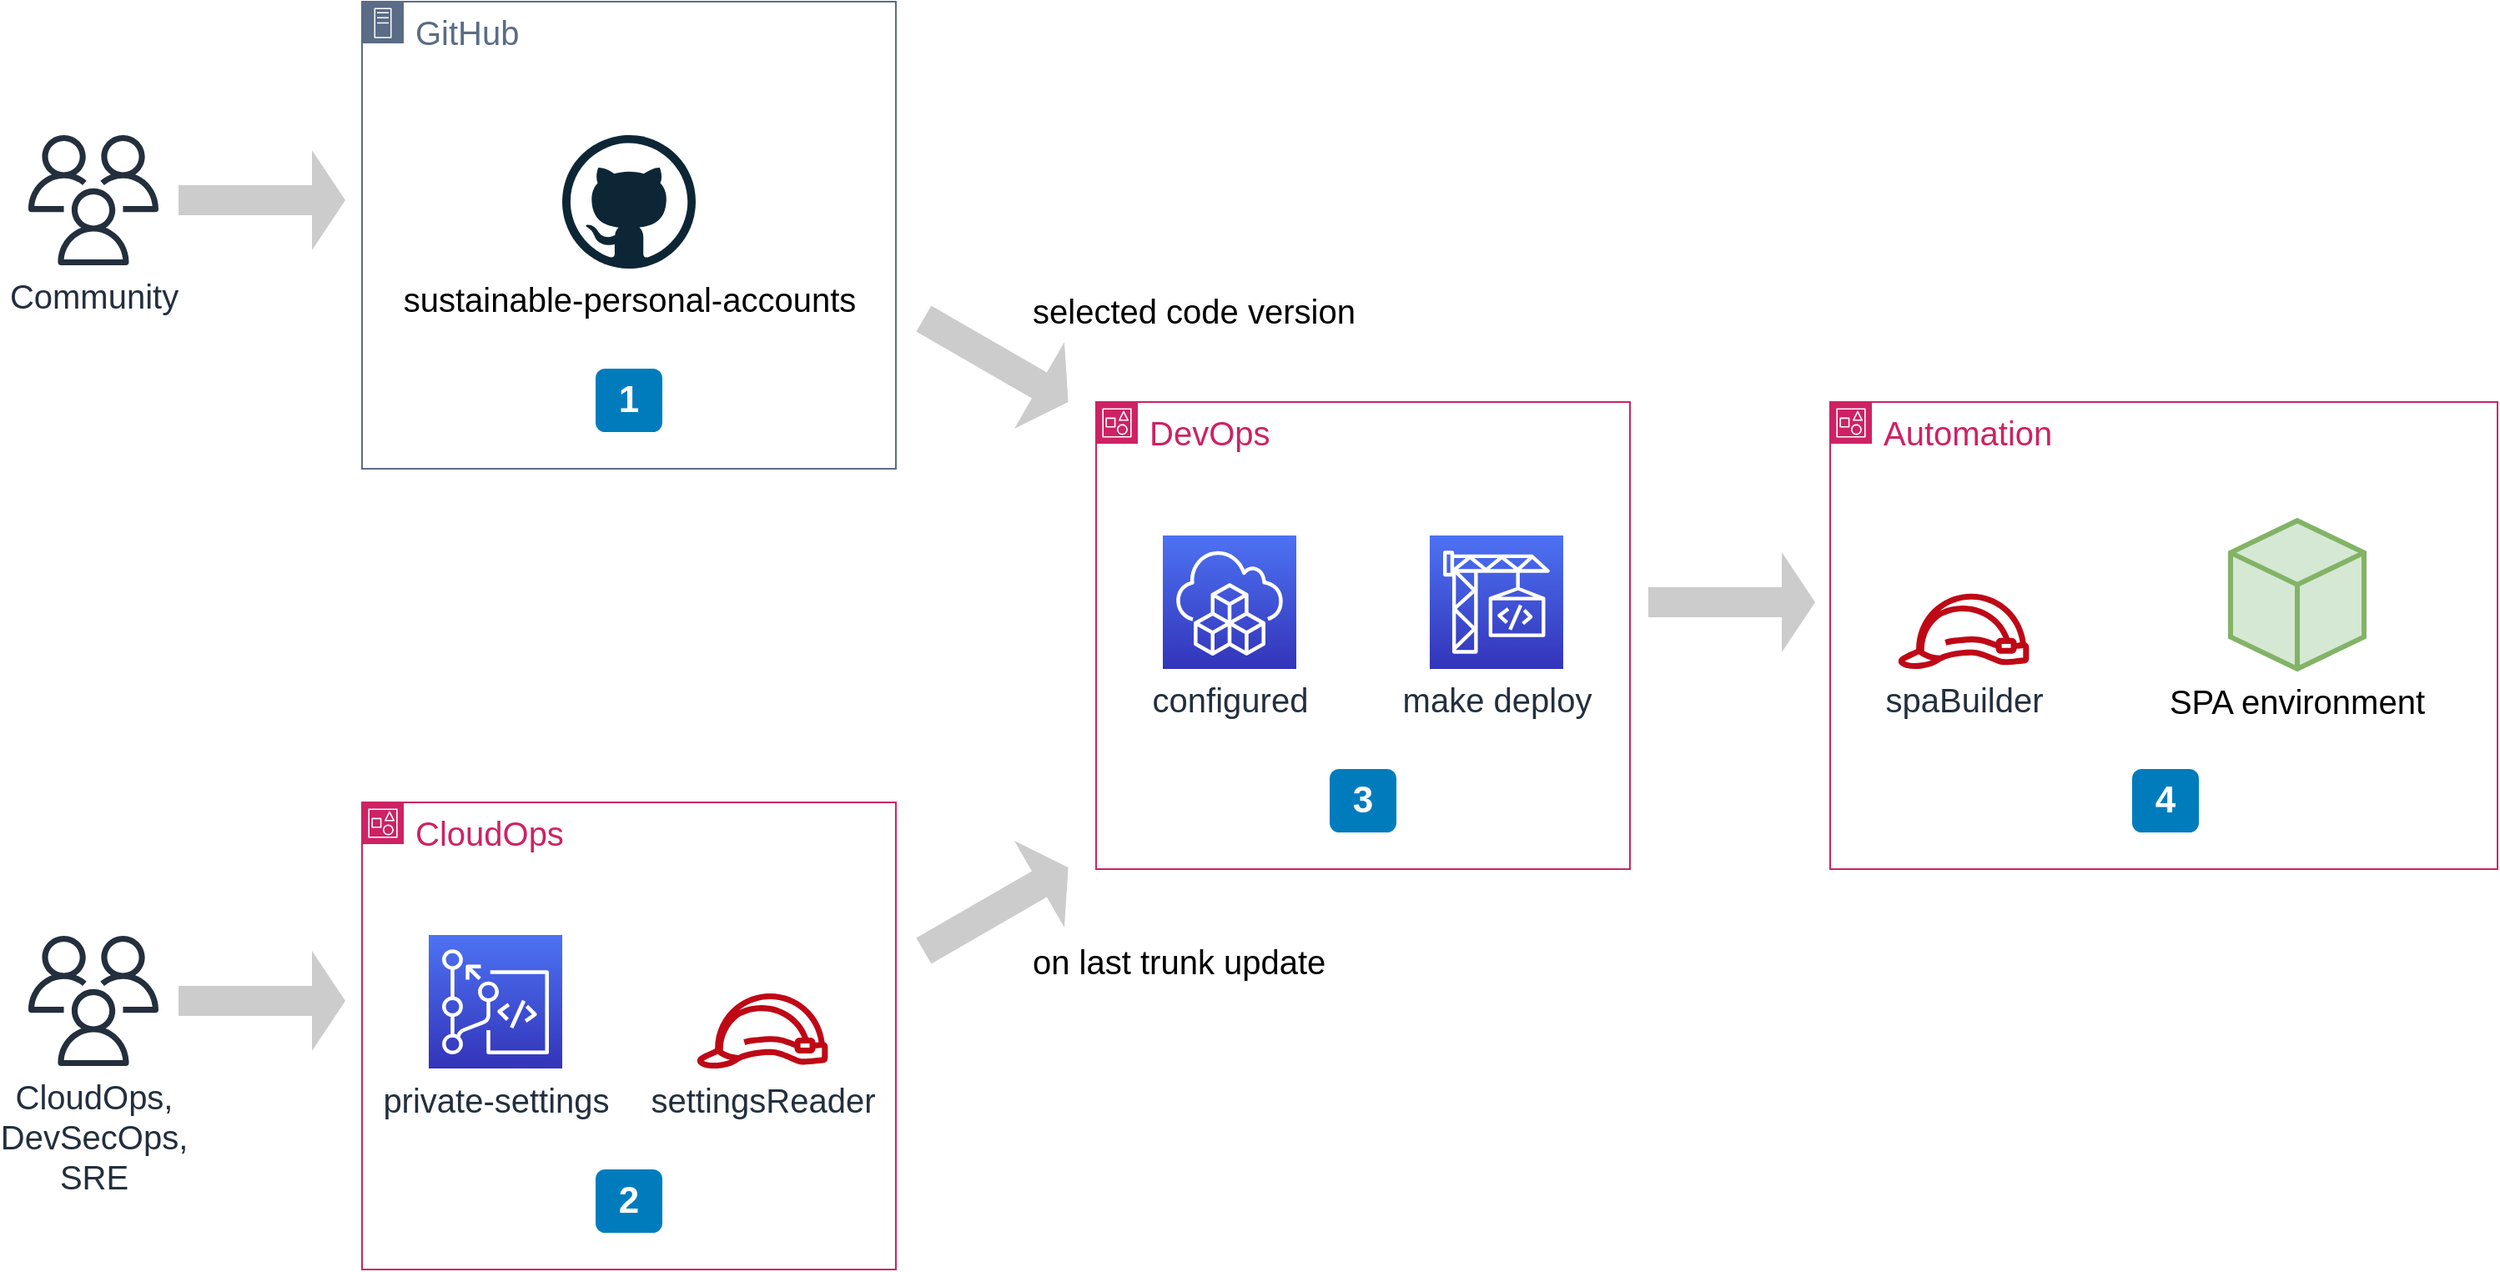 <mxfile version="21.6.8" type="device">
  <diagram id="Ht1M8jgEwFfnCIfOTk4-" name="Page-1">
    <mxGraphModel dx="1266" dy="1643" grid="1" gridSize="10" guides="1" tooltips="1" connect="1" arrows="1" fold="1" page="1" pageScale="1" pageWidth="1600" pageHeight="900" math="0" shadow="0">
      <root>
        <mxCell id="0" />
        <mxCell id="1" parent="0" />
        <mxCell id="EtOflDmT-dvJbsB-n2yZ-1" value="&lt;font style=&quot;font-size: 20px;&quot;&gt;CloudOps&lt;/font&gt;" style="points=[[0,0],[0.25,0],[0.5,0],[0.75,0],[1,0],[1,0.25],[1,0.5],[1,0.75],[1,1],[0.75,1],[0.5,1],[0.25,1],[0,1],[0,0.75],[0,0.5],[0,0.25]];outlineConnect=0;gradientColor=none;html=1;whiteSpace=wrap;fontSize=12;fontStyle=0;container=1;pointerEvents=0;collapsible=0;recursiveResize=0;shape=mxgraph.aws4.group;grIcon=mxgraph.aws4.group_account;strokeColor=#CD2264;fillColor=none;verticalAlign=top;align=left;spacingLeft=30;fontColor=#CD2264;dashed=0;" parent="1" vertex="1">
          <mxGeometry x="280" y="-360" width="320" height="280" as="geometry" />
        </mxCell>
        <mxCell id="EtOflDmT-dvJbsB-n2yZ-6" value="&lt;font style=&quot;font-size: 20px;&quot;&gt;private-settings&lt;/font&gt;" style="sketch=0;points=[[0,0,0],[0.25,0,0],[0.5,0,0],[0.75,0,0],[1,0,0],[0,1,0],[0.25,1,0],[0.5,1,0],[0.75,1,0],[1,1,0],[0,0.25,0],[0,0.5,0],[0,0.75,0],[1,0.25,0],[1,0.5,0],[1,0.75,0]];outlineConnect=0;fontColor=#232F3E;gradientColor=#4D72F3;gradientDirection=north;fillColor=#3334B9;strokeColor=#ffffff;dashed=0;verticalLabelPosition=bottom;verticalAlign=top;align=center;html=1;fontSize=12;fontStyle=0;aspect=fixed;shape=mxgraph.aws4.resourceIcon;resIcon=mxgraph.aws4.codecommit;" parent="EtOflDmT-dvJbsB-n2yZ-1" vertex="1">
          <mxGeometry x="40" y="79.56" width="80" height="80" as="geometry" />
        </mxCell>
        <mxCell id="EtOflDmT-dvJbsB-n2yZ-26" value="2" style="rounded=1;whiteSpace=wrap;html=1;fillColor=#007CBD;strokeColor=none;fontColor=#FFFFFF;fontStyle=1;fontSize=22;" parent="EtOflDmT-dvJbsB-n2yZ-1" vertex="1">
          <mxGeometry x="140" y="220" width="40" height="38" as="geometry" />
        </mxCell>
        <mxCell id="KSef2pX8y4lGC91BxOTT-1" value="&lt;font style=&quot;font-size: 20px;&quot;&gt;settingsReader&lt;/font&gt;" style="sketch=0;outlineConnect=0;fontColor=#232F3E;gradientColor=none;fillColor=#BF0816;strokeColor=none;dashed=0;verticalLabelPosition=bottom;verticalAlign=top;align=center;html=1;fontSize=12;fontStyle=0;aspect=fixed;pointerEvents=1;shape=mxgraph.aws4.role;" parent="EtOflDmT-dvJbsB-n2yZ-1" vertex="1">
          <mxGeometry x="200" y="114.44" width="80" height="45.12" as="geometry" />
        </mxCell>
        <mxCell id="EtOflDmT-dvJbsB-n2yZ-2" value="&lt;font style=&quot;font-size: 20px;&quot;&gt;GitHub&lt;/font&gt;" style="points=[[0,0],[0.25,0],[0.5,0],[0.75,0],[1,0],[1,0.25],[1,0.5],[1,0.75],[1,1],[0.75,1],[0.5,1],[0.25,1],[0,1],[0,0.75],[0,0.5],[0,0.25]];outlineConnect=0;gradientColor=none;html=1;whiteSpace=wrap;fontSize=12;fontStyle=0;container=1;pointerEvents=0;collapsible=0;recursiveResize=0;shape=mxgraph.aws4.group;grIcon=mxgraph.aws4.group_on_premise;strokeColor=#5A6C86;fillColor=none;verticalAlign=top;align=left;spacingLeft=30;fontColor=#5A6C86;dashed=0;" parent="1" vertex="1">
          <mxGeometry x="280" y="-840" width="320" height="280" as="geometry" />
        </mxCell>
        <mxCell id="EtOflDmT-dvJbsB-n2yZ-3" value="&lt;font style=&quot;font-size: 20px;&quot;&gt;sustainable-personal-accounts&lt;/font&gt;" style="dashed=0;outlineConnect=0;html=1;align=center;labelPosition=center;verticalLabelPosition=bottom;verticalAlign=top;shape=mxgraph.weblogos.github" parent="EtOflDmT-dvJbsB-n2yZ-2" vertex="1">
          <mxGeometry x="120" y="80" width="80" height="80" as="geometry" />
        </mxCell>
        <mxCell id="EtOflDmT-dvJbsB-n2yZ-25" value="1" style="rounded=1;whiteSpace=wrap;html=1;fillColor=#007CBD;strokeColor=none;fontColor=#FFFFFF;fontStyle=1;fontSize=22;" parent="EtOflDmT-dvJbsB-n2yZ-2" vertex="1">
          <mxGeometry x="140" y="220" width="40" height="38" as="geometry" />
        </mxCell>
        <mxCell id="EtOflDmT-dvJbsB-n2yZ-4" value="&lt;font style=&quot;font-size: 20px;&quot;&gt;DevOps&lt;/font&gt;" style="points=[[0,0],[0.25,0],[0.5,0],[0.75,0],[1,0],[1,0.25],[1,0.5],[1,0.75],[1,1],[0.75,1],[0.5,1],[0.25,1],[0,1],[0,0.75],[0,0.5],[0,0.25]];outlineConnect=0;gradientColor=none;html=1;whiteSpace=wrap;fontSize=12;fontStyle=0;container=1;pointerEvents=0;collapsible=0;recursiveResize=0;shape=mxgraph.aws4.group;grIcon=mxgraph.aws4.group_account;strokeColor=#CD2264;fillColor=none;verticalAlign=top;align=left;spacingLeft=30;fontColor=#CD2264;dashed=0;" parent="1" vertex="1">
          <mxGeometry x="720" y="-600" width="320" height="280" as="geometry" />
        </mxCell>
        <mxCell id="EtOflDmT-dvJbsB-n2yZ-17" value="&lt;font style=&quot;font-size: 20px;&quot;&gt;configured&lt;/font&gt;" style="sketch=0;points=[[0,0,0],[0.25,0,0],[0.5,0,0],[0.75,0,0],[1,0,0],[0,1,0],[0.25,1,0],[0.5,1,0],[0.75,1,0],[1,1,0],[0,0.25,0],[0,0.5,0],[0,0.75,0],[1,0.25,0],[1,0.5,0],[1,0.75,0]];outlineConnect=0;fontColor=#232F3E;gradientColor=#4D72F3;gradientDirection=north;fillColor=#3334B9;strokeColor=#ffffff;dashed=0;verticalLabelPosition=bottom;verticalAlign=top;align=center;html=1;fontSize=12;fontStyle=0;aspect=fixed;shape=mxgraph.aws4.resourceIcon;resIcon=mxgraph.aws4.cloud_development_kit;" parent="EtOflDmT-dvJbsB-n2yZ-4" vertex="1">
          <mxGeometry x="40" y="80" width="80" height="80" as="geometry" />
        </mxCell>
        <mxCell id="EtOflDmT-dvJbsB-n2yZ-7" value="&lt;font style=&quot;font-size: 20px;&quot;&gt;make deploy&lt;/font&gt;" style="sketch=0;points=[[0,0,0],[0.25,0,0],[0.5,0,0],[0.75,0,0],[1,0,0],[0,1,0],[0.25,1,0],[0.5,1,0],[0.75,1,0],[1,1,0],[0,0.25,0],[0,0.5,0],[0,0.75,0],[1,0.25,0],[1,0.5,0],[1,0.75,0]];outlineConnect=0;fontColor=#232F3E;gradientColor=#4D72F3;gradientDirection=north;fillColor=#3334B9;strokeColor=#ffffff;dashed=0;verticalLabelPosition=bottom;verticalAlign=top;align=center;html=1;fontSize=12;fontStyle=0;aspect=fixed;shape=mxgraph.aws4.resourceIcon;resIcon=mxgraph.aws4.codebuild;" parent="EtOflDmT-dvJbsB-n2yZ-4" vertex="1">
          <mxGeometry x="200" y="80" width="80" height="80" as="geometry" />
        </mxCell>
        <mxCell id="EtOflDmT-dvJbsB-n2yZ-27" value="3" style="rounded=1;whiteSpace=wrap;html=1;fillColor=#007CBD;strokeColor=none;fontColor=#FFFFFF;fontStyle=1;fontSize=22;" parent="EtOflDmT-dvJbsB-n2yZ-4" vertex="1">
          <mxGeometry x="140" y="220" width="40" height="38" as="geometry" />
        </mxCell>
        <mxCell id="EtOflDmT-dvJbsB-n2yZ-8" value="&lt;font style=&quot;font-size: 20px;&quot;&gt;Automation&lt;/font&gt;" style="points=[[0,0],[0.25,0],[0.5,0],[0.75,0],[1,0],[1,0.25],[1,0.5],[1,0.75],[1,1],[0.75,1],[0.5,1],[0.25,1],[0,1],[0,0.75],[0,0.5],[0,0.25]];outlineConnect=0;gradientColor=none;html=1;whiteSpace=wrap;fontSize=12;fontStyle=0;container=1;pointerEvents=0;collapsible=0;recursiveResize=0;shape=mxgraph.aws4.group;grIcon=mxgraph.aws4.group_account;strokeColor=#CD2264;fillColor=none;verticalAlign=top;align=left;spacingLeft=30;fontColor=#CD2264;dashed=0;" parent="1" vertex="1">
          <mxGeometry x="1160" y="-600" width="400" height="280" as="geometry" />
        </mxCell>
        <mxCell id="EtOflDmT-dvJbsB-n2yZ-28" value="4" style="rounded=1;whiteSpace=wrap;html=1;fillColor=#007CBD;strokeColor=none;fontColor=#FFFFFF;fontStyle=1;fontSize=22;" parent="EtOflDmT-dvJbsB-n2yZ-8" vertex="1">
          <mxGeometry x="181" y="220" width="40" height="38" as="geometry" />
        </mxCell>
        <mxCell id="KSef2pX8y4lGC91BxOTT-2" value="&lt;span style=&quot;font-size: 20px;&quot;&gt;spaBuilder&lt;/span&gt;" style="sketch=0;outlineConnect=0;fontColor=#232F3E;gradientColor=none;fillColor=#BF0816;strokeColor=none;dashed=0;verticalLabelPosition=bottom;verticalAlign=top;align=center;html=1;fontSize=12;fontStyle=0;aspect=fixed;pointerEvents=1;shape=mxgraph.aws4.role;" parent="EtOflDmT-dvJbsB-n2yZ-8" vertex="1">
          <mxGeometry x="40" y="114.88" width="80" height="45.12" as="geometry" />
        </mxCell>
        <mxCell id="KSef2pX8y4lGC91BxOTT-5" value="" style="html=1;whiteSpace=wrap;shape=isoCube2;backgroundOutline=1;isoAngle=15;strokeWidth=3;aspect=fixed;fillColor=#d5e8d4;strokeColor=#82b366;" parent="EtOflDmT-dvJbsB-n2yZ-8" vertex="1">
          <mxGeometry x="240" y="71.1" width="80" height="88.9" as="geometry" />
        </mxCell>
        <mxCell id="KSef2pX8y4lGC91BxOTT-6" value="&lt;font style=&quot;font-size: 20px;&quot;&gt;SPA environment&lt;/font&gt;" style="text;html=1;strokeColor=none;fillColor=none;align=center;verticalAlign=middle;whiteSpace=wrap;rounded=0;" parent="EtOflDmT-dvJbsB-n2yZ-8" vertex="1">
          <mxGeometry x="200" y="164" width="160" height="30" as="geometry" />
        </mxCell>
        <mxCell id="EtOflDmT-dvJbsB-n2yZ-15" value="&lt;font style=&quot;font-size: 20px;&quot;&gt;Community&lt;/font&gt;" style="sketch=0;outlineConnect=0;fontColor=#232F3E;gradientColor=none;fillColor=#232F3D;strokeColor=none;dashed=0;verticalLabelPosition=bottom;verticalAlign=top;align=center;html=1;fontSize=12;fontStyle=0;aspect=fixed;pointerEvents=1;shape=mxgraph.aws4.users;" parent="1" vertex="1">
          <mxGeometry x="80" y="-760" width="78" height="78" as="geometry" />
        </mxCell>
        <mxCell id="EtOflDmT-dvJbsB-n2yZ-16" value="&lt;font style=&quot;font-size: 20px;&quot;&gt;CloudOps,&lt;br&gt;DevSecOps,&lt;br&gt;SRE&lt;br&gt;&lt;/font&gt;" style="sketch=0;outlineConnect=0;fontColor=#232F3E;gradientColor=none;fillColor=#232F3D;strokeColor=none;dashed=0;verticalLabelPosition=bottom;verticalAlign=top;align=center;html=1;fontSize=12;fontStyle=0;aspect=fixed;pointerEvents=1;shape=mxgraph.aws4.users;" parent="1" vertex="1">
          <mxGeometry x="80" y="-280" width="78" height="78" as="geometry" />
        </mxCell>
        <mxCell id="EtOflDmT-dvJbsB-n2yZ-18" value="" style="shape=singleArrow;whiteSpace=wrap;html=1;fillColor=#CCCCCC;fontColor=#333333;strokeColor=none;" parent="1" vertex="1">
          <mxGeometry x="170" y="-751" width="100" height="60" as="geometry" />
        </mxCell>
        <mxCell id="EtOflDmT-dvJbsB-n2yZ-21" value="" style="shape=singleArrow;whiteSpace=wrap;html=1;fillColor=#CCCCCC;fontColor=#333333;strokeColor=none;" parent="1" vertex="1">
          <mxGeometry x="1051" y="-510" width="100" height="60" as="geometry" />
        </mxCell>
        <mxCell id="EtOflDmT-dvJbsB-n2yZ-22" value="" style="shape=singleArrow;whiteSpace=wrap;html=1;fillColor=#CCCCCC;fontColor=#333333;strokeColor=none;" parent="1" vertex="1">
          <mxGeometry x="170" y="-271" width="100" height="60" as="geometry" />
        </mxCell>
        <mxCell id="EtOflDmT-dvJbsB-n2yZ-23" value="" style="shape=singleArrow;whiteSpace=wrap;html=1;fillColor=#CCCCCC;fontColor=#333333;strokeColor=none;rotation=30;" parent="1" vertex="1">
          <mxGeometry x="610" y="-655" width="100" height="60" as="geometry" />
        </mxCell>
        <mxCell id="EtOflDmT-dvJbsB-n2yZ-24" value="" style="shape=singleArrow;whiteSpace=wrap;html=1;fillColor=#CCCCCC;fontColor=#333333;strokeColor=none;rotation=330;" parent="1" vertex="1">
          <mxGeometry x="610" y="-326" width="100" height="60" as="geometry" />
        </mxCell>
        <mxCell id="nLwbPY_Wk2MkfxBooLtM-1" value="&lt;font style=&quot;font-size: 20px;&quot;&gt;selected code version&lt;/font&gt;" style="text;html=1;strokeColor=none;fillColor=none;align=left;verticalAlign=middle;whiteSpace=wrap;rounded=0;" vertex="1" parent="1">
          <mxGeometry x="680" y="-670" width="240" height="30" as="geometry" />
        </mxCell>
        <mxCell id="nLwbPY_Wk2MkfxBooLtM-2" value="&lt;font style=&quot;font-size: 20px;&quot;&gt;on last trunk update&lt;/font&gt;" style="text;html=1;strokeColor=none;fillColor=none;align=left;verticalAlign=middle;whiteSpace=wrap;rounded=0;" vertex="1" parent="1">
          <mxGeometry x="680" y="-280" width="240" height="30" as="geometry" />
        </mxCell>
      </root>
    </mxGraphModel>
  </diagram>
</mxfile>
